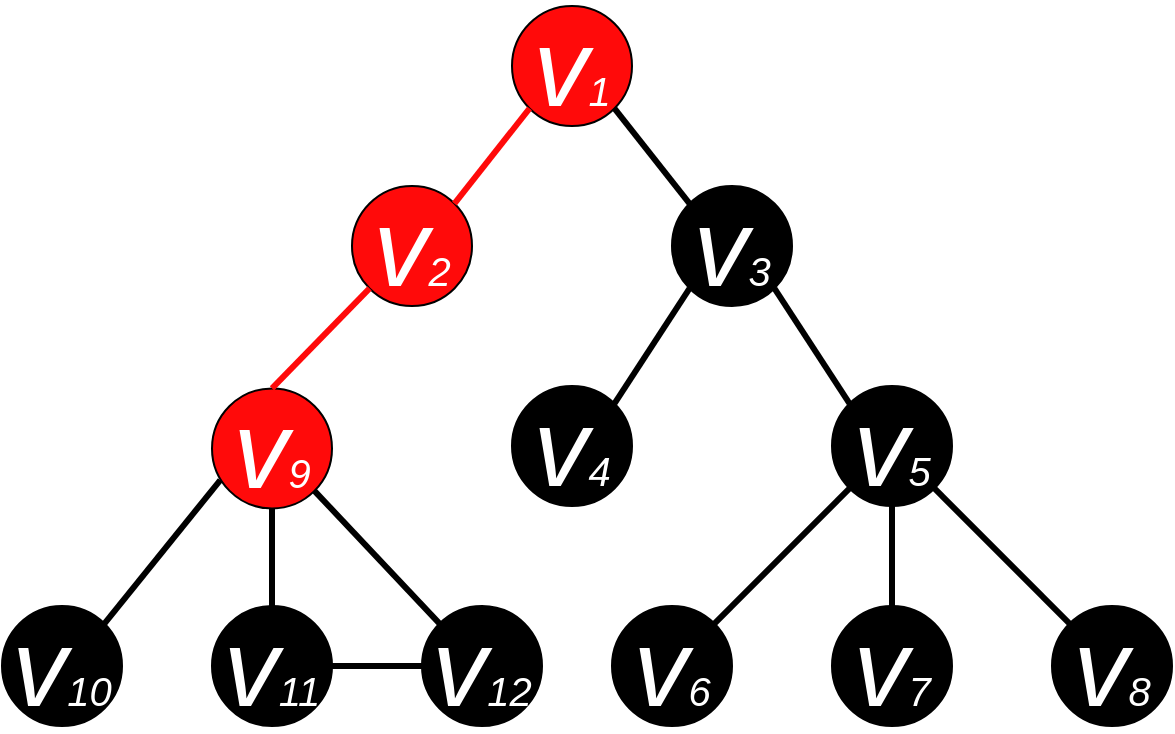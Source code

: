 <mxfile version="20.4.0" type="device"><diagram id="GtsB-jhFXhPnH5yx7eGV" name="Страница 1"><mxGraphModel dx="1185" dy="588" grid="1" gridSize="10" guides="1" tooltips="1" connect="1" arrows="1" fold="1" page="1" pageScale="1" pageWidth="600" pageHeight="500" math="0" shadow="0"><root><mxCell id="0"/><mxCell id="1" parent="0"/><mxCell id="EadP04PwVeOW2zSCT6ii-2" value="&lt;i&gt;&lt;font color=&quot;#ffffff&quot; style=&quot;&quot;&gt;&lt;font style=&quot;font-size: 55px;&quot;&gt;v&lt;/font&gt;&lt;font style=&quot;font-size: 20px;&quot;&gt;1&lt;/font&gt;&lt;/font&gt;&lt;/i&gt;" style="ellipse;whiteSpace=wrap;html=1;aspect=fixed;fillColor=#FF0A0A;strokeColor=#000000;" parent="1" vertex="1"><mxGeometry x="265" y="70" width="60" height="60" as="geometry"/></mxCell><mxCell id="EadP04PwVeOW2zSCT6ii-3" value="&lt;i&gt;&lt;font style=&quot;&quot; color=&quot;#ffffff&quot;&gt;&lt;font style=&quot;font-size: 55px;&quot;&gt;v&lt;/font&gt;&lt;font style=&quot;font-size: 20px;&quot;&gt;2&lt;/font&gt;&lt;/font&gt;&lt;/i&gt;" style="ellipse;whiteSpace=wrap;html=1;aspect=fixed;fillColor=#FF0A0A;strokeColor=#000000;" parent="1" vertex="1"><mxGeometry x="185" y="160" width="60" height="60" as="geometry"/></mxCell><mxCell id="EadP04PwVeOW2zSCT6ii-4" value="&lt;i&gt;&lt;font style=&quot;&quot; color=&quot;#ffffff&quot;&gt;&lt;font style=&quot;font-size: 55px;&quot;&gt;v&lt;/font&gt;&lt;font style=&quot;font-size: 20px;&quot;&gt;3&lt;/font&gt;&lt;/font&gt;&lt;/i&gt;" style="ellipse;whiteSpace=wrap;html=1;aspect=fixed;fillColor=#000000;" parent="1" vertex="1"><mxGeometry x="345" y="160" width="60" height="60" as="geometry"/></mxCell><mxCell id="EadP04PwVeOW2zSCT6ii-5" value="&lt;i&gt;&lt;font style=&quot;&quot; color=&quot;#ffffff&quot;&gt;&lt;font style=&quot;font-size: 55px;&quot;&gt;v&lt;/font&gt;&lt;font style=&quot;font-size: 20px;&quot;&gt;4&lt;/font&gt;&lt;/font&gt;&lt;/i&gt;" style="ellipse;whiteSpace=wrap;html=1;aspect=fixed;fillColor=#000000;" parent="1" vertex="1"><mxGeometry x="265" y="260" width="60" height="60" as="geometry"/></mxCell><mxCell id="EadP04PwVeOW2zSCT6ii-6" value="&lt;i&gt;&lt;font style=&quot;&quot; color=&quot;#ffffff&quot;&gt;&lt;font style=&quot;font-size: 55px;&quot;&gt;v&lt;/font&gt;&lt;font style=&quot;font-size: 20px;&quot;&gt;5&lt;/font&gt;&lt;/font&gt;&lt;/i&gt;" style="ellipse;whiteSpace=wrap;html=1;aspect=fixed;fillColor=#000000;" parent="1" vertex="1"><mxGeometry x="425" y="260" width="60" height="60" as="geometry"/></mxCell><mxCell id="EadP04PwVeOW2zSCT6ii-7" value="&lt;i&gt;&lt;font style=&quot;&quot; color=&quot;#ffffff&quot;&gt;&lt;font style=&quot;font-size: 55px;&quot;&gt;v&lt;/font&gt;&lt;font style=&quot;font-size: 20px;&quot;&gt;7&lt;/font&gt;&lt;/font&gt;&lt;/i&gt;" style="ellipse;whiteSpace=wrap;html=1;aspect=fixed;fillColor=#000000;" parent="1" vertex="1"><mxGeometry x="425" y="370" width="60" height="60" as="geometry"/></mxCell><mxCell id="EadP04PwVeOW2zSCT6ii-8" value="&lt;i&gt;&lt;font style=&quot;&quot; color=&quot;#ffffff&quot;&gt;&lt;font style=&quot;font-size: 55px;&quot;&gt;v&lt;/font&gt;&lt;font style=&quot;font-size: 20px;&quot;&gt;6&lt;/font&gt;&lt;/font&gt;&lt;/i&gt;" style="ellipse;whiteSpace=wrap;html=1;aspect=fixed;fillColor=#000000;" parent="1" vertex="1"><mxGeometry x="315" y="370" width="60" height="60" as="geometry"/></mxCell><mxCell id="EadP04PwVeOW2zSCT6ii-9" value="&lt;i&gt;&lt;font style=&quot;&quot; color=&quot;#ffffff&quot;&gt;&lt;font style=&quot;font-size: 55px;&quot;&gt;v&lt;/font&gt;&lt;font style=&quot;font-size: 20px;&quot;&gt;8&lt;/font&gt;&lt;/font&gt;&lt;/i&gt;" style="ellipse;whiteSpace=wrap;html=1;aspect=fixed;fillColor=#000000;" parent="1" vertex="1"><mxGeometry x="535" y="370" width="60" height="60" as="geometry"/></mxCell><mxCell id="EadP04PwVeOW2zSCT6ii-10" value="" style="endArrow=none;html=1;rounded=0;fontSize=20;fontColor=#FFFFFF;entryX=1;entryY=1;entryDx=0;entryDy=0;exitX=0;exitY=0;exitDx=0;exitDy=0;strokeWidth=3;" parent="1" source="EadP04PwVeOW2zSCT6ii-4" target="EadP04PwVeOW2zSCT6ii-2" edge="1"><mxGeometry width="50" height="50" relative="1" as="geometry"><mxPoint x="385" y="270" as="sourcePoint"/><mxPoint x="435" y="220" as="targetPoint"/></mxGeometry></mxCell><mxCell id="EadP04PwVeOW2zSCT6ii-11" value="" style="endArrow=none;html=1;rounded=0;fontSize=20;fontColor=#FFFFFF;exitX=1;exitY=0;exitDx=0;exitDy=0;entryX=0;entryY=1;entryDx=0;entryDy=0;strokeWidth=3;strokeColor=#FF0A0A;" parent="1" source="EadP04PwVeOW2zSCT6ii-3" target="EadP04PwVeOW2zSCT6ii-2" edge="1"><mxGeometry width="50" height="50" relative="1" as="geometry"><mxPoint x="385" y="270" as="sourcePoint"/><mxPoint x="435" y="220" as="targetPoint"/></mxGeometry></mxCell><mxCell id="EadP04PwVeOW2zSCT6ii-12" value="" style="endArrow=none;html=1;rounded=0;fontSize=20;fontColor=#FFFFFF;entryX=0;entryY=1;entryDx=0;entryDy=0;exitX=1;exitY=0;exitDx=0;exitDy=0;strokeWidth=3;" parent="1" source="EadP04PwVeOW2zSCT6ii-5" target="EadP04PwVeOW2zSCT6ii-4" edge="1"><mxGeometry width="50" height="50" relative="1" as="geometry"><mxPoint x="385" y="270" as="sourcePoint"/><mxPoint x="435" y="220" as="targetPoint"/></mxGeometry></mxCell><mxCell id="EadP04PwVeOW2zSCT6ii-14" value="" style="endArrow=none;html=1;rounded=0;fontSize=20;fontColor=#FFFFFF;entryX=1;entryY=1;entryDx=0;entryDy=0;exitX=0;exitY=0;exitDx=0;exitDy=0;strokeWidth=3;" parent="1" source="EadP04PwVeOW2zSCT6ii-6" target="EadP04PwVeOW2zSCT6ii-4" edge="1"><mxGeometry width="50" height="50" relative="1" as="geometry"><mxPoint x="385" y="270" as="sourcePoint"/><mxPoint x="435" y="220" as="targetPoint"/></mxGeometry></mxCell><mxCell id="EadP04PwVeOW2zSCT6ii-15" value="" style="endArrow=none;html=1;rounded=0;fontSize=20;fontColor=#FFFFFF;entryX=0;entryY=1;entryDx=0;entryDy=0;exitX=1;exitY=0;exitDx=0;exitDy=0;strokeWidth=3;" parent="1" source="EadP04PwVeOW2zSCT6ii-8" target="EadP04PwVeOW2zSCT6ii-6" edge="1"><mxGeometry width="50" height="50" relative="1" as="geometry"><mxPoint x="385" y="270" as="sourcePoint"/><mxPoint x="435" y="220" as="targetPoint"/></mxGeometry></mxCell><mxCell id="EadP04PwVeOW2zSCT6ii-16" value="" style="endArrow=none;html=1;rounded=0;fontSize=20;fontColor=#FFFFFF;entryX=0.5;entryY=1;entryDx=0;entryDy=0;exitX=0.5;exitY=0;exitDx=0;exitDy=0;strokeWidth=3;" parent="1" source="EadP04PwVeOW2zSCT6ii-7" target="EadP04PwVeOW2zSCT6ii-6" edge="1"><mxGeometry width="50" height="50" relative="1" as="geometry"><mxPoint x="385" y="270" as="sourcePoint"/><mxPoint x="435" y="220" as="targetPoint"/></mxGeometry></mxCell><mxCell id="EadP04PwVeOW2zSCT6ii-17" value="" style="endArrow=none;html=1;rounded=0;fontSize=20;fontColor=#FFFFFF;entryX=1;entryY=1;entryDx=0;entryDy=0;exitX=0;exitY=0;exitDx=0;exitDy=0;strokeWidth=3;" parent="1" source="EadP04PwVeOW2zSCT6ii-9" target="EadP04PwVeOW2zSCT6ii-6" edge="1"><mxGeometry width="50" height="50" relative="1" as="geometry"><mxPoint x="385" y="270" as="sourcePoint"/><mxPoint x="435" y="220" as="targetPoint"/></mxGeometry></mxCell><mxCell id="pP-wg3NwNoG7PGbDv5qc-1" value="&lt;i&gt;&lt;font style=&quot;&quot; color=&quot;#ffffff&quot;&gt;&lt;font style=&quot;font-size: 55px;&quot;&gt;v&lt;/font&gt;&lt;font style=&quot;font-size: 20px;&quot;&gt;9&lt;/font&gt;&lt;/font&gt;&lt;/i&gt;" style="ellipse;whiteSpace=wrap;html=1;aspect=fixed;fillColor=#FF0A0A;" parent="1" vertex="1"><mxGeometry x="115" y="261.21" width="60" height="60" as="geometry"/></mxCell><mxCell id="pP-wg3NwNoG7PGbDv5qc-2" value="&lt;i&gt;&lt;font style=&quot;&quot; color=&quot;#ffffff&quot;&gt;&lt;font style=&quot;font-size: 55px;&quot;&gt;v&lt;/font&gt;&lt;font style=&quot;font-size: 20px;&quot;&gt;11&lt;/font&gt;&lt;/font&gt;&lt;/i&gt;" style="ellipse;whiteSpace=wrap;html=1;aspect=fixed;fillColor=#000000;" parent="1" vertex="1"><mxGeometry x="115" y="370" width="60" height="60" as="geometry"/></mxCell><mxCell id="pP-wg3NwNoG7PGbDv5qc-3" value="&lt;i&gt;&lt;font style=&quot;&quot; color=&quot;#ffffff&quot;&gt;&lt;font style=&quot;font-size: 55px;&quot;&gt;v&lt;/font&gt;&lt;font style=&quot;font-size: 20px;&quot;&gt;10&lt;/font&gt;&lt;/font&gt;&lt;/i&gt;" style="ellipse;whiteSpace=wrap;html=1;aspect=fixed;fillColor=#000000;direction=south;" parent="1" vertex="1"><mxGeometry x="10" y="370" width="60" height="60" as="geometry"/></mxCell><mxCell id="pP-wg3NwNoG7PGbDv5qc-4" value="&lt;i&gt;&lt;font style=&quot;&quot; color=&quot;#ffffff&quot;&gt;&lt;font style=&quot;font-size: 55px;&quot;&gt;v&lt;/font&gt;&lt;font style=&quot;font-size: 20px;&quot;&gt;12&lt;/font&gt;&lt;/font&gt;&lt;/i&gt;" style="ellipse;whiteSpace=wrap;html=1;aspect=fixed;fillColor=#000000;" parent="1" vertex="1"><mxGeometry x="220" y="370" width="60" height="60" as="geometry"/></mxCell><mxCell id="pP-wg3NwNoG7PGbDv5qc-5" value="" style="endArrow=none;html=1;rounded=0;fontSize=20;fontColor=#FFFFFF;entryX=0.069;entryY=0.764;entryDx=0;entryDy=0;exitX=0;exitY=0;exitDx=0;exitDy=0;strokeWidth=3;entryPerimeter=0;" parent="1" source="pP-wg3NwNoG7PGbDv5qc-3" edge="1" target="pP-wg3NwNoG7PGbDv5qc-1"><mxGeometry width="50" height="50" relative="1" as="geometry"><mxPoint x="75" y="258.79" as="sourcePoint"/><mxPoint x="123.787" y="300.003" as="targetPoint"/></mxGeometry></mxCell><mxCell id="pP-wg3NwNoG7PGbDv5qc-6" value="" style="endArrow=none;html=1;rounded=0;fontSize=20;fontColor=#FFFFFF;entryX=0.5;entryY=1;entryDx=0;entryDy=0;exitX=0.5;exitY=0;exitDx=0;exitDy=0;strokeWidth=3;" parent="1" source="pP-wg3NwNoG7PGbDv5qc-2" edge="1" target="pP-wg3NwNoG7PGbDv5qc-1"><mxGeometry width="50" height="50" relative="1" as="geometry"><mxPoint x="75" y="258.79" as="sourcePoint"/><mxPoint x="145" y="308.79" as="targetPoint"/></mxGeometry></mxCell><mxCell id="pP-wg3NwNoG7PGbDv5qc-7" value="" style="endArrow=none;html=1;rounded=0;fontSize=20;fontColor=#FFFFFF;entryX=1;entryY=1;entryDx=0;entryDy=0;exitX=0;exitY=0;exitDx=0;exitDy=0;strokeWidth=3;" parent="1" source="pP-wg3NwNoG7PGbDv5qc-4" edge="1" target="pP-wg3NwNoG7PGbDv5qc-1"><mxGeometry width="50" height="50" relative="1" as="geometry"><mxPoint x="75" y="258.79" as="sourcePoint"/><mxPoint x="166.213" y="300.003" as="targetPoint"/></mxGeometry></mxCell><mxCell id="pP-wg3NwNoG7PGbDv5qc-8" value="" style="endArrow=none;html=1;rounded=0;fontSize=20;fontColor=#FFFFFF;exitX=0.5;exitY=0;exitDx=0;exitDy=0;entryX=0;entryY=1;entryDx=0;entryDy=0;strokeWidth=3;strokeColor=#FF0A0A;" parent="1" source="pP-wg3NwNoG7PGbDv5qc-1" target="EadP04PwVeOW2zSCT6ii-3" edge="1"><mxGeometry width="50" height="50" relative="1" as="geometry"><mxPoint x="246.213" y="178.787" as="sourcePoint"/><mxPoint x="283.787" y="131.213" as="targetPoint"/></mxGeometry></mxCell><mxCell id="Ed37Po015sv9TBW0BH2n-1" value="" style="endArrow=none;html=1;rounded=0;fontSize=20;fontColor=#FFFFFF;entryX=1;entryY=0.5;entryDx=0;entryDy=0;exitX=0;exitY=0.5;exitDx=0;exitDy=0;strokeWidth=3;" parent="1" source="pP-wg3NwNoG7PGbDv5qc-4" target="pP-wg3NwNoG7PGbDv5qc-2" edge="1"><mxGeometry width="50" height="50" relative="1" as="geometry"><mxPoint x="238.787" y="388.787" as="sourcePoint"/><mxPoint x="176.213" y="310.003" as="targetPoint"/></mxGeometry></mxCell></root></mxGraphModel></diagram></mxfile>